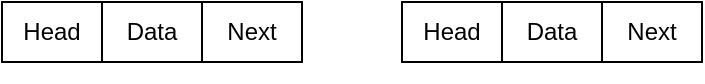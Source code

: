<mxfile version="26.1.3">
  <diagram name="Page-1" id="EIEI8d0swqKRd3KDujRh">
    <mxGraphModel dx="794" dy="414" grid="1" gridSize="10" guides="1" tooltips="1" connect="1" arrows="1" fold="1" page="1" pageScale="1" pageWidth="850" pageHeight="1100" math="0" shadow="0">
      <root>
        <mxCell id="0" />
        <mxCell id="1" parent="0" />
        <mxCell id="uP4_kpVpfsaDvXnTyyMZ-15" value="" style="group" vertex="1" connectable="0" parent="1">
          <mxGeometry x="90" y="80" width="150" height="30" as="geometry" />
        </mxCell>
        <mxCell id="uP4_kpVpfsaDvXnTyyMZ-16" value="" style="group" vertex="1" connectable="0" parent="uP4_kpVpfsaDvXnTyyMZ-15">
          <mxGeometry width="150" height="30" as="geometry" />
        </mxCell>
        <mxCell id="uP4_kpVpfsaDvXnTyyMZ-10" value="Head" style="rounded=0;whiteSpace=wrap;html=1;" vertex="1" parent="uP4_kpVpfsaDvXnTyyMZ-16">
          <mxGeometry width="50" height="30" as="geometry" />
        </mxCell>
        <mxCell id="uP4_kpVpfsaDvXnTyyMZ-12" value="Data" style="whiteSpace=wrap;html=1;" vertex="1" parent="uP4_kpVpfsaDvXnTyyMZ-16">
          <mxGeometry x="50" width="50" height="30" as="geometry" />
        </mxCell>
        <mxCell id="uP4_kpVpfsaDvXnTyyMZ-14" value="Next" style="rounded=0;whiteSpace=wrap;html=1;" vertex="1" parent="uP4_kpVpfsaDvXnTyyMZ-16">
          <mxGeometry x="100" width="50" height="30" as="geometry" />
        </mxCell>
        <mxCell id="uP4_kpVpfsaDvXnTyyMZ-18" value="" style="group" vertex="1" connectable="0" parent="1">
          <mxGeometry x="100" y="90" width="150" height="30" as="geometry" />
        </mxCell>
        <mxCell id="uP4_kpVpfsaDvXnTyyMZ-43" value="" style="group" vertex="1" connectable="0" parent="1">
          <mxGeometry x="290" y="80" width="150" height="30" as="geometry" />
        </mxCell>
        <mxCell id="uP4_kpVpfsaDvXnTyyMZ-20" value="Head" style="rounded=0;whiteSpace=wrap;html=1;" vertex="1" parent="uP4_kpVpfsaDvXnTyyMZ-43">
          <mxGeometry width="50" height="30" as="geometry" />
        </mxCell>
        <mxCell id="uP4_kpVpfsaDvXnTyyMZ-21" value="Data" style="whiteSpace=wrap;html=1;" vertex="1" parent="uP4_kpVpfsaDvXnTyyMZ-43">
          <mxGeometry x="50" width="50" height="30" as="geometry" />
        </mxCell>
        <mxCell id="uP4_kpVpfsaDvXnTyyMZ-22" value="Next" style="rounded=0;whiteSpace=wrap;html=1;" vertex="1" parent="uP4_kpVpfsaDvXnTyyMZ-43">
          <mxGeometry x="100" width="50" height="30" as="geometry" />
        </mxCell>
      </root>
    </mxGraphModel>
  </diagram>
</mxfile>
